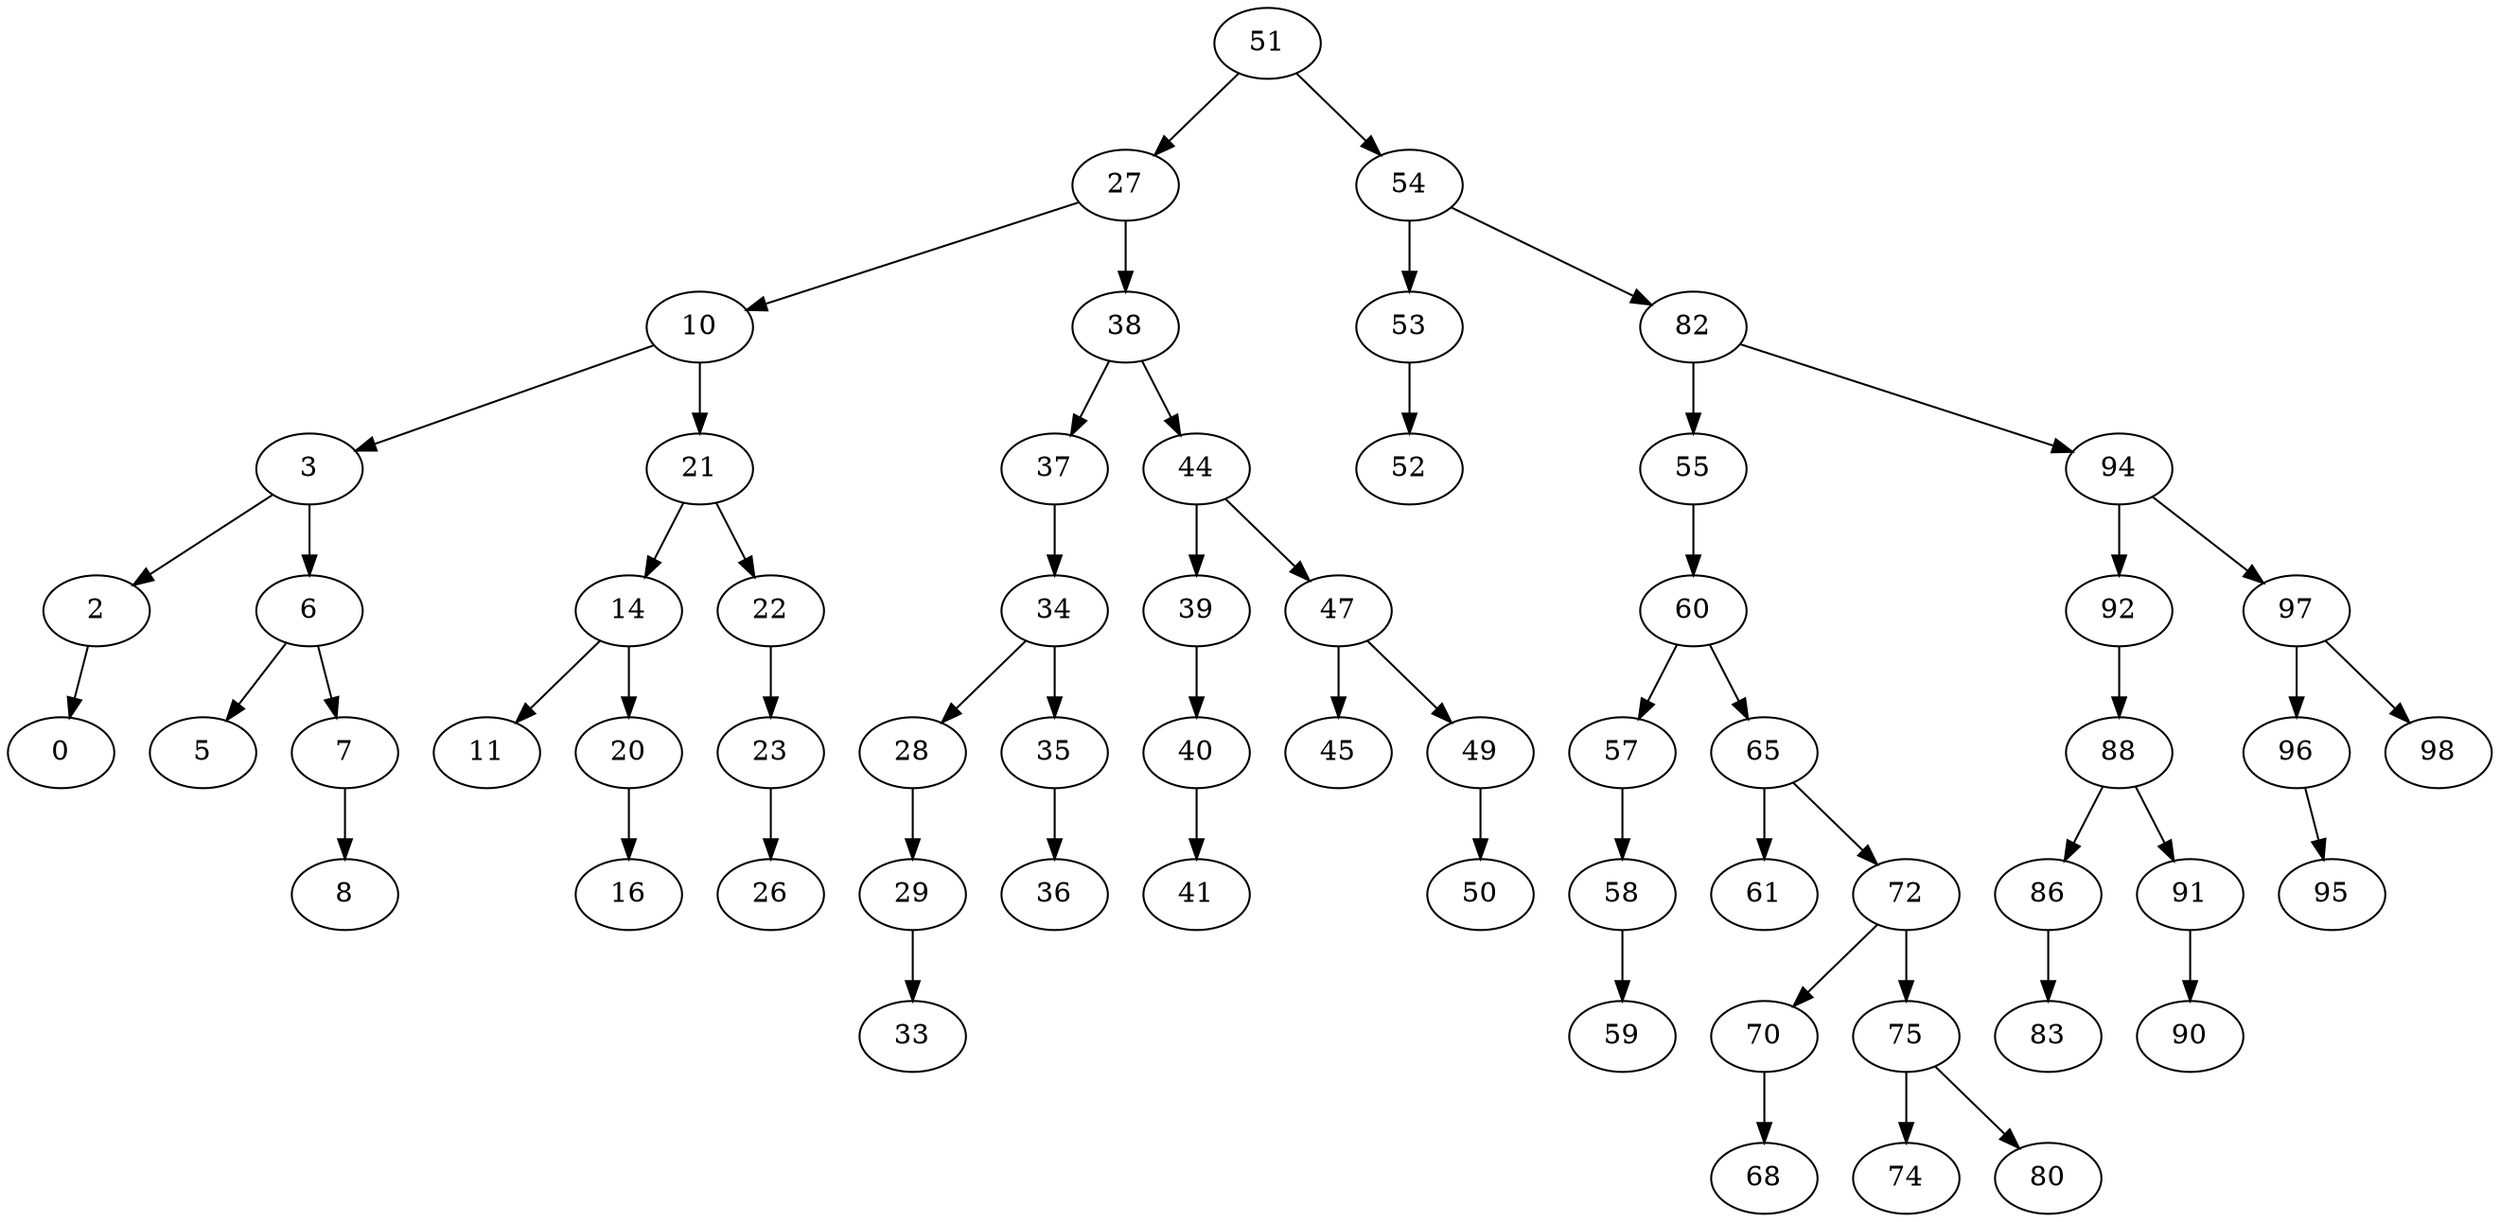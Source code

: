digraph G {
fontsize = 50
1[label = "51"]
0[label = "27"]
1 -> 0
4[label = "10"]
0 -> 4
33[label = "3"]
4 -> 33
9[label = "2"]
33 -> 9
59[label = "0"]
9 -> 59
29[label = "6"]
33 -> 29
34[label = "5"]
29 -> 34
27[label = "7"]
29 -> 27
47[label = "8"]
27 -> 47
35[label = "21"]
4 -> 35
14[label = "14"]
35 -> 14
37[label = "11"]
14 -> 37
45[label = "20"]
14 -> 45
55[label = "16"]
45 -> 55
24[label = "22"]
35 -> 24
40[label = "23"]
24 -> 40
44[label = "26"]
40 -> 44
17[label = "38"]
0 -> 17
26[label = "37"]
17 -> 26
25[label = "34"]
26 -> 25
20[label = "28"]
25 -> 20
53[label = "29"]
20 -> 53
54[label = "33"]
53 -> 54
36[label = "35"]
25 -> 36
41[label = "36"]
36 -> 41
19[label = "44"]
17 -> 19
39[label = "39"]
19 -> 39
49[label = "40"]
39 -> 49
51[label = "41"]
49 -> 51
10[label = "47"]
19 -> 10
23[label = "45"]
10 -> 23
30[label = "49"]
10 -> 30
32[label = "50"]
30 -> 32
12[label = "54"]
1 -> 12
8[label = "53"]
12 -> 8
11[label = "52"]
8 -> 11
3[label = "82"]
12 -> 3
13[label = "55"]
3 -> 13
18[label = "60"]
13 -> 18
42[label = "57"]
18 -> 42
43[label = "58"]
42 -> 43
56[label = "59"]
43 -> 56
28[label = "65"]
18 -> 28
48[label = "61"]
28 -> 48
58[label = "72"]
28 -> 58
57[label = "70"]
58 -> 57
50[label = "68"]
57 -> 50
52[label = "75"]
58 -> 52
61[label = "74"]
52 -> 61
60[label = "80"]
52 -> 60
5[label = "94"]
3 -> 5
7[label = "92"]
5 -> 7
21[label = "88"]
7 -> 21
16[label = "86"]
21 -> 16
22[label = "83"]
16 -> 22
15[label = "91"]
21 -> 15
46[label = "90"]
15 -> 46
31[label = "97"]
5 -> 31
2[label = "96"]
31 -> 2
38[label = "95"]
2 -> 38
6[label = "98"]
31 -> 6
}
